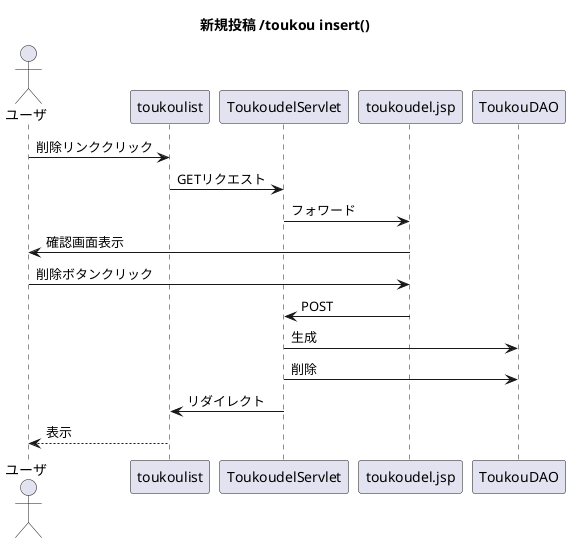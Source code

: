@startuml
title 新規投稿 /toukou insert()
actor ユーザ
ユーザ ->toukoulist:削除リンククリック
toukoulist ->ToukoudelServlet:GETリクエスト
ToukoudelServlet -> toukoudel.jsp:フォワード
toukoudel.jsp -> ユーザ:確認画面表示
ユーザ -> toukoudel.jsp:削除ボタンクリック
toukoudel.jsp -> ToukoudelServlet:POST
ToukoudelServlet -> ToukouDAO:生成
ToukoudelServlet -> ToukouDAO:削除
ToukoudelServlet-> toukoulist:リダイレクト
toukoulist --> ユーザ:表示
@enduml

